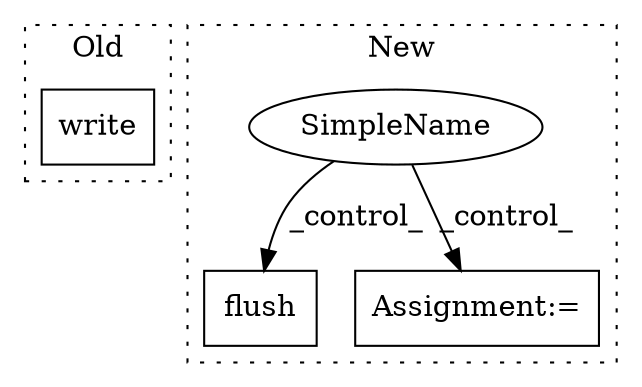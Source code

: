 digraph G {
subgraph cluster0 {
1 [label="write" a="32" s="1736,1764" l="6,1" shape="box"];
label = "Old";
style="dotted";
}
subgraph cluster1 {
2 [label="flush" a="32" s="2296" l="7" shape="box"];
3 [label="SimpleName" a="42" s="" l="" shape="ellipse"];
4 [label="Assignment:=" a="7" s="2346" l="1" shape="box"];
label = "New";
style="dotted";
}
3 -> 2 [label="_control_"];
3 -> 4 [label="_control_"];
}